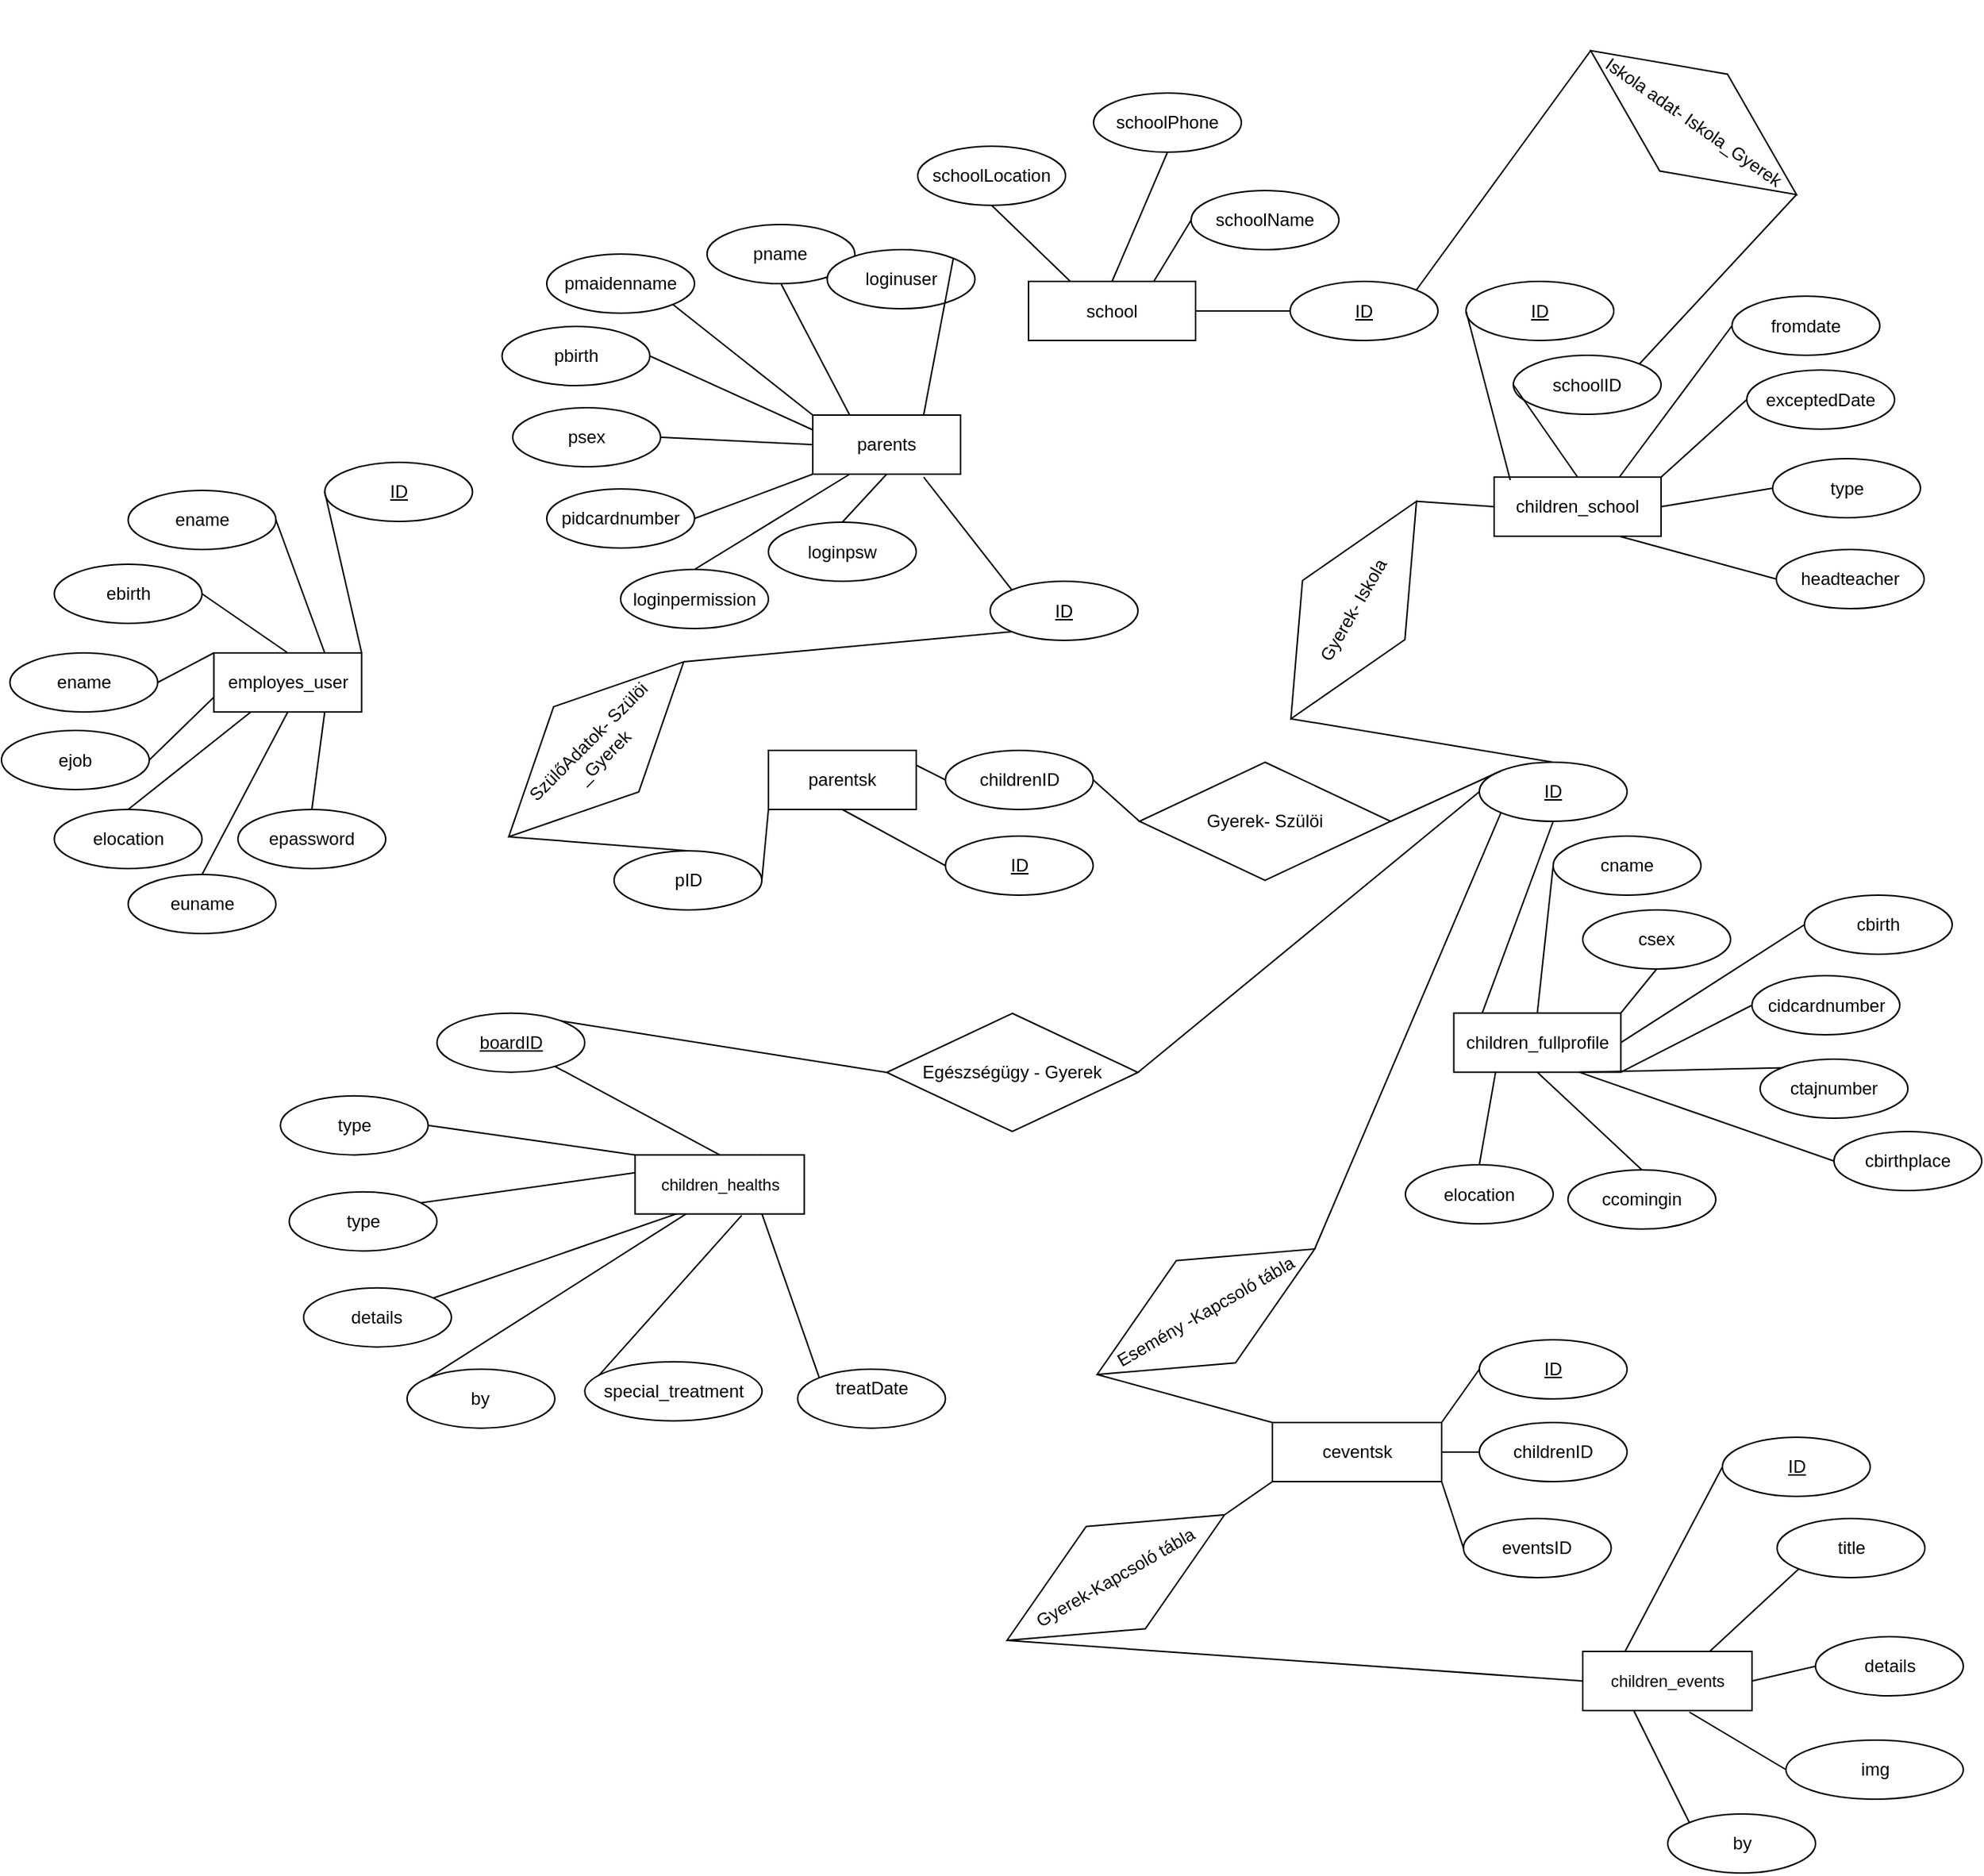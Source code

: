 <mxfile version="12.7.4" type="device"><diagram id="X7bPPWZ381YRLDHJrS13" name="Page-1"><mxGraphModel dx="2432" dy="2399" grid="1" gridSize="10" guides="1" tooltips="1" connect="1" arrows="1" fold="1" page="1" pageScale="1" pageWidth="827" pageHeight="1169" math="0" shadow="0"><root><mxCell id="0"/><mxCell id="1" parent="0"/><mxCell id="rig5tWXqjqZmkKjuv77b-2" value="employes_user" style="whiteSpace=wrap;html=1;align=center;" parent="1" vertex="1"><mxGeometry x="393.72" y="169" width="100" height="40" as="geometry"/></mxCell><mxCell id="rig5tWXqjqZmkKjuv77b-3" value="ID" style="ellipse;whiteSpace=wrap;html=1;align=center;fontStyle=4;" parent="1" vertex="1"><mxGeometry x="468.72" y="40" width="100" height="40" as="geometry"/></mxCell><mxCell id="rig5tWXqjqZmkKjuv77b-7" value="" style="endArrow=none;html=1;rounded=0;exitX=0;exitY=0.5;exitDx=0;exitDy=0;entryX=1;entryY=0;entryDx=0;entryDy=0;" parent="1" source="rig5tWXqjqZmkKjuv77b-3" target="rig5tWXqjqZmkKjuv77b-2" edge="1"><mxGeometry relative="1" as="geometry"><mxPoint x="405.72" y="299" as="sourcePoint"/><mxPoint x="518.72" y="170" as="targetPoint"/></mxGeometry></mxCell><mxCell id="rig5tWXqjqZmkKjuv77b-9" value="" style="endArrow=none;html=1;rounded=0;entryX=0;entryY=0;entryDx=0;entryDy=0;exitX=1;exitY=0.5;exitDx=0;exitDy=0;" parent="1" source="rig5tWXqjqZmkKjuv77b-10" target="rig5tWXqjqZmkKjuv77b-2" edge="1"><mxGeometry relative="1" as="geometry"><mxPoint x="355.72" y="209" as="sourcePoint"/><mxPoint x="425.72" y="339" as="targetPoint"/></mxGeometry></mxCell><mxCell id="rig5tWXqjqZmkKjuv77b-10" value="&lt;div&gt;ename&lt;/div&gt;" style="ellipse;whiteSpace=wrap;html=1;align=center;" parent="1" vertex="1"><mxGeometry x="255.72" y="169" width="100" height="40" as="geometry"/></mxCell><mxCell id="rig5tWXqjqZmkKjuv77b-11" value="ebirth" style="ellipse;whiteSpace=wrap;html=1;align=center;" parent="1" vertex="1"><mxGeometry x="285.72" y="109" width="100" height="40" as="geometry"/></mxCell><mxCell id="rig5tWXqjqZmkKjuv77b-12" value="" style="endArrow=none;html=1;rounded=0;exitX=1;exitY=0.5;exitDx=0;exitDy=0;entryX=0.5;entryY=0;entryDx=0;entryDy=0;" parent="1" source="rig5tWXqjqZmkKjuv77b-11" target="rig5tWXqjqZmkKjuv77b-2" edge="1"><mxGeometry relative="1" as="geometry"><mxPoint x="255.72" y="289" as="sourcePoint"/><mxPoint x="415.72" y="289" as="targetPoint"/></mxGeometry></mxCell><mxCell id="rig5tWXqjqZmkKjuv77b-14" value="ename" style="ellipse;whiteSpace=wrap;html=1;align=center;" parent="1" vertex="1"><mxGeometry x="335.72" y="59" width="100" height="40" as="geometry"/></mxCell><mxCell id="rig5tWXqjqZmkKjuv77b-15" value="" style="endArrow=none;html=1;rounded=0;entryX=1;entryY=0.5;entryDx=0;entryDy=0;exitX=0.75;exitY=0;exitDx=0;exitDy=0;" parent="1" source="rig5tWXqjqZmkKjuv77b-2" target="rig5tWXqjqZmkKjuv77b-14" edge="1"><mxGeometry relative="1" as="geometry"><mxPoint x="255.72" y="289" as="sourcePoint"/><mxPoint x="415.72" y="289" as="targetPoint"/></mxGeometry></mxCell><mxCell id="rig5tWXqjqZmkKjuv77b-19" value="ejob" style="ellipse;whiteSpace=wrap;html=1;align=center;" parent="1" vertex="1"><mxGeometry x="250" y="221.5" width="100" height="40" as="geometry"/></mxCell><mxCell id="rig5tWXqjqZmkKjuv77b-20" value="" style="endArrow=none;html=1;rounded=0;entryX=0;entryY=0.75;entryDx=0;entryDy=0;exitX=1;exitY=0.5;exitDx=0;exitDy=0;" parent="1" source="rig5tWXqjqZmkKjuv77b-19" target="rig5tWXqjqZmkKjuv77b-2" edge="1"><mxGeometry relative="1" as="geometry"><mxPoint x="255.72" y="349" as="sourcePoint"/><mxPoint x="415.72" y="349" as="targetPoint"/></mxGeometry></mxCell><mxCell id="juuFsl2ezh0TfPQ7w8Ja-21" value="&lt;div&gt;children_fullprofile&lt;/div&gt;" style="whiteSpace=wrap;html=1;align=center;" parent="1" vertex="1"><mxGeometry x="1232.75" y="412.83" width="113" height="40" as="geometry"/></mxCell><mxCell id="juuFsl2ezh0TfPQ7w8Ja-22" value="ID" style="ellipse;whiteSpace=wrap;html=1;align=center;fontStyle=4;" parent="1" vertex="1"><mxGeometry x="1250" y="243.0" width="100" height="40" as="geometry"/></mxCell><mxCell id="juuFsl2ezh0TfPQ7w8Ja-23" value="" style="endArrow=none;html=1;rounded=0;entryX=0.5;entryY=1;entryDx=0;entryDy=0;exitX=0.17;exitY=0;exitDx=0;exitDy=0;exitPerimeter=0;" parent="1" source="juuFsl2ezh0TfPQ7w8Ja-21" target="juuFsl2ezh0TfPQ7w8Ja-22" edge="1"><mxGeometry relative="1" as="geometry"><mxPoint x="828.75" y="592.83" as="sourcePoint"/><mxPoint x="988.75" y="592.83" as="targetPoint"/></mxGeometry></mxCell><mxCell id="juuFsl2ezh0TfPQ7w8Ja-24" value="cname" style="ellipse;whiteSpace=wrap;html=1;align=center;" parent="1" vertex="1"><mxGeometry x="1300" y="293.0" width="100" height="40" as="geometry"/></mxCell><mxCell id="juuFsl2ezh0TfPQ7w8Ja-25" value="" style="endArrow=none;html=1;rounded=0;entryX=0;entryY=0.5;entryDx=0;entryDy=0;exitX=0.5;exitY=0;exitDx=0;exitDy=0;" parent="1" source="juuFsl2ezh0TfPQ7w8Ja-21" target="juuFsl2ezh0TfPQ7w8Ja-24" edge="1"><mxGeometry relative="1" as="geometry"><mxPoint x="828.75" y="592.83" as="sourcePoint"/><mxPoint x="988.75" y="592.83" as="targetPoint"/></mxGeometry></mxCell><mxCell id="juuFsl2ezh0TfPQ7w8Ja-26" value="csex" style="ellipse;whiteSpace=wrap;html=1;align=center;" parent="1" vertex="1"><mxGeometry x="1320" y="343" width="100" height="40" as="geometry"/></mxCell><mxCell id="juuFsl2ezh0TfPQ7w8Ja-27" value="" style="endArrow=none;html=1;rounded=0;entryX=0.5;entryY=1;entryDx=0;entryDy=0;exitX=1;exitY=0;exitDx=0;exitDy=0;" parent="1" source="juuFsl2ezh0TfPQ7w8Ja-21" target="juuFsl2ezh0TfPQ7w8Ja-26" edge="1"><mxGeometry relative="1" as="geometry"><mxPoint x="1357.25" y="452.83" as="sourcePoint"/><mxPoint x="1010.25" y="642.83" as="targetPoint"/></mxGeometry></mxCell><mxCell id="juuFsl2ezh0TfPQ7w8Ja-28" value="cidcardnumber" style="ellipse;whiteSpace=wrap;html=1;align=center;" parent="1" vertex="1"><mxGeometry x="1434.5" y="387.5" width="100" height="40" as="geometry"/></mxCell><mxCell id="juuFsl2ezh0TfPQ7w8Ja-29" value="" style="endArrow=none;html=1;rounded=0;entryX=0;entryY=0.5;entryDx=0;entryDy=0;exitX=1;exitY=1;exitDx=0;exitDy=0;" parent="1" source="juuFsl2ezh0TfPQ7w8Ja-21" target="juuFsl2ezh0TfPQ7w8Ja-28" edge="1"><mxGeometry relative="1" as="geometry"><mxPoint x="1286.5" y="552.83" as="sourcePoint"/><mxPoint x="939.5" y="742.83" as="targetPoint"/><Array as="points"/></mxGeometry></mxCell><mxCell id="juuFsl2ezh0TfPQ7w8Ja-31" value="cbirth" style="ellipse;whiteSpace=wrap;html=1;align=center;" parent="1" vertex="1"><mxGeometry x="1470" y="333" width="100" height="40" as="geometry"/></mxCell><mxCell id="juuFsl2ezh0TfPQ7w8Ja-32" value="" style="endArrow=none;html=1;rounded=0;entryX=0;entryY=0.5;entryDx=0;entryDy=0;exitX=1;exitY=0.5;exitDx=0;exitDy=0;" parent="1" source="juuFsl2ezh0TfPQ7w8Ja-21" target="juuFsl2ezh0TfPQ7w8Ja-31" edge="1"><mxGeometry relative="1" as="geometry"><mxPoint x="1263.5" y="542.83" as="sourcePoint"/><mxPoint x="1431.5" y="536.16" as="targetPoint"/></mxGeometry></mxCell><mxCell id="juuFsl2ezh0TfPQ7w8Ja-33" value="&lt;div&gt;ccomingin&lt;/div&gt;" style="ellipse;whiteSpace=wrap;html=1;align=center;" parent="1" vertex="1"><mxGeometry x="1310" y="519" width="100" height="40" as="geometry"/></mxCell><mxCell id="juuFsl2ezh0TfPQ7w8Ja-34" value="" style="endArrow=none;html=1;rounded=0;entryX=0.5;entryY=0;entryDx=0;entryDy=0;exitX=0.5;exitY=1;exitDx=0;exitDy=0;" parent="1" source="juuFsl2ezh0TfPQ7w8Ja-21" target="juuFsl2ezh0TfPQ7w8Ja-33" edge="1"><mxGeometry relative="1" as="geometry"><mxPoint x="1221" y="612.83" as="sourcePoint"/><mxPoint x="881" y="892.83" as="targetPoint"/></mxGeometry></mxCell><mxCell id="juuFsl2ezh0TfPQ7w8Ja-42" value="" style="endArrow=none;html=1;rounded=0;entryX=0;entryY=0.5;entryDx=0;entryDy=0;exitX=0.75;exitY=0;exitDx=0;exitDy=0;" parent="1" source="juuFsl2ezh0TfPQ7w8Ja-46" target="juuFsl2ezh0TfPQ7w8Ja-43" edge="1"><mxGeometry relative="1" as="geometry"><mxPoint x="1225.72" y="363.83" as="sourcePoint"/><mxPoint x="1187.72" y="623.83" as="targetPoint"/></mxGeometry></mxCell><mxCell id="juuFsl2ezh0TfPQ7w8Ja-43" value="type" style="ellipse;whiteSpace=wrap;html=1;align=center;" parent="1" vertex="1"><mxGeometry x="444.69" y="533.83" width="100" height="40" as="geometry"/></mxCell><mxCell id="juuFsl2ezh0TfPQ7w8Ja-44" value="details" style="ellipse;whiteSpace=wrap;html=1;align=center;" parent="1" vertex="1"><mxGeometry x="454.44" y="598.83" width="100" height="40" as="geometry"/></mxCell><mxCell id="juuFsl2ezh0TfPQ7w8Ja-45" value="" style="endArrow=none;html=1;rounded=0;exitX=1;exitY=0.25;exitDx=0;exitDy=0;" parent="1" source="juuFsl2ezh0TfPQ7w8Ja-46" target="juuFsl2ezh0TfPQ7w8Ja-44" edge="1"><mxGeometry relative="1" as="geometry"><mxPoint x="1127.72" y="553.83" as="sourcePoint"/><mxPoint x="1187.72" y="623.83" as="targetPoint"/></mxGeometry></mxCell><mxCell id="juuFsl2ezh0TfPQ7w8Ja-46" value="&lt;div style=&quot;font-size: 11px&quot;&gt;&lt;font style=&quot;font-size: 11px&quot;&gt;children_health&lt;/font&gt;s&lt;/div&gt;" style="whiteSpace=wrap;html=1;align=center;" parent="1" vertex="1"><mxGeometry x="678.72" y="508.83" width="114.5" height="40" as="geometry"/></mxCell><mxCell id="juuFsl2ezh0TfPQ7w8Ja-50" value="" style="endArrow=none;html=1;rounded=0;exitX=0.5;exitY=0;exitDx=0;exitDy=0;entryX=0;entryY=0.5;entryDx=0;entryDy=0;" parent="1" source="juuFsl2ezh0TfPQ7w8Ja-49" target="pJ3tPGMeFUCVFApKlP6j-6" edge="1"><mxGeometry relative="1" as="geometry"><mxPoint x="712" y="800" as="sourcePoint"/><mxPoint x="370" y="430" as="targetPoint"/></mxGeometry></mxCell><mxCell id="juuFsl2ezh0TfPQ7w8Ja-51" value="" style="endArrow=none;html=1;rounded=0;entryX=0;entryY=0.5;entryDx=0;entryDy=0;exitX=0.63;exitY=1.025;exitDx=0;exitDy=0;exitPerimeter=0;" parent="1" source="juuFsl2ezh0TfPQ7w8Ja-46" target="juuFsl2ezh0TfPQ7w8Ja-52" edge="1"><mxGeometry relative="1" as="geometry"><mxPoint x="811.22" y="358.83" as="sourcePoint"/><mxPoint x="773.22" y="618.83" as="targetPoint"/></mxGeometry></mxCell><mxCell id="juuFsl2ezh0TfPQ7w8Ja-52" value="special_treatment" style="ellipse;whiteSpace=wrap;html=1;align=center;" parent="1" vertex="1"><mxGeometry x="644.69" y="648.83" width="120" height="40" as="geometry"/></mxCell><mxCell id="juuFsl2ezh0TfPQ7w8Ja-53" value="by" style="ellipse;whiteSpace=wrap;html=1;align=center;" parent="1" vertex="1"><mxGeometry x="524.44" y="653.83" width="100" height="40" as="geometry"/></mxCell><mxCell id="juuFsl2ezh0TfPQ7w8Ja-54" value="" style="endArrow=none;html=1;rounded=0;entryX=0;entryY=0;entryDx=0;entryDy=0;" parent="1" target="juuFsl2ezh0TfPQ7w8Ja-53" edge="1"><mxGeometry relative="1" as="geometry"><mxPoint x="713.22" y="548.83" as="sourcePoint"/><mxPoint x="773.22" y="618.83" as="targetPoint"/></mxGeometry></mxCell><mxCell id="juuFsl2ezh0TfPQ7w8Ja-64" value="&lt;div style=&quot;font-size: 11px&quot;&gt;&lt;font style=&quot;font-size: 11px&quot;&gt;children_events&lt;/font&gt;&lt;/div&gt;" style="whiteSpace=wrap;html=1;align=center;" parent="1" vertex="1"><mxGeometry x="1320" y="845" width="114.5" height="40" as="geometry"/></mxCell><mxCell id="juuFsl2ezh0TfPQ7w8Ja-65" value="details" style="ellipse;whiteSpace=wrap;html=1;align=center;" parent="1" vertex="1"><mxGeometry x="1477.5" y="835" width="100" height="40" as="geometry"/></mxCell><mxCell id="juuFsl2ezh0TfPQ7w8Ja-66" value="" style="endArrow=none;html=1;rounded=0;entryX=0;entryY=0.5;entryDx=0;entryDy=0;exitX=1;exitY=0.5;exitDx=0;exitDy=0;" parent="1" source="juuFsl2ezh0TfPQ7w8Ja-64" target="juuFsl2ezh0TfPQ7w8Ja-65" edge="1"><mxGeometry relative="1" as="geometry"><mxPoint x="1517.5" y="885" as="sourcePoint"/><mxPoint x="1127.5" y="1165" as="targetPoint"/></mxGeometry></mxCell><mxCell id="juuFsl2ezh0TfPQ7w8Ja-67" value="ID" style="ellipse;whiteSpace=wrap;html=1;align=center;fontStyle=4;" parent="1" vertex="1"><mxGeometry x="1414.5" y="700" width="100" height="40" as="geometry"/></mxCell><mxCell id="juuFsl2ezh0TfPQ7w8Ja-68" value="" style="endArrow=none;html=1;rounded=0;entryX=0;entryY=0.5;entryDx=0;entryDy=0;exitX=0.25;exitY=0;exitDx=0;exitDy=0;" parent="1" source="juuFsl2ezh0TfPQ7w8Ja-64" target="juuFsl2ezh0TfPQ7w8Ja-67" edge="1"><mxGeometry relative="1" as="geometry"><mxPoint x="1522" y="955" as="sourcePoint"/><mxPoint x="1258" y="1145" as="targetPoint"/></mxGeometry></mxCell><mxCell id="juuFsl2ezh0TfPQ7w8Ja-69" value="" style="endArrow=none;html=1;rounded=0;entryX=0;entryY=0.5;entryDx=0;entryDy=0;exitX=0.63;exitY=1.025;exitDx=0;exitDy=0;exitPerimeter=0;" parent="1" source="juuFsl2ezh0TfPQ7w8Ja-64" target="juuFsl2ezh0TfPQ7w8Ja-70" edge="1"><mxGeometry relative="1" as="geometry"><mxPoint x="1452.5" y="695" as="sourcePoint"/><mxPoint x="1414.5" y="955" as="targetPoint"/></mxGeometry></mxCell><mxCell id="juuFsl2ezh0TfPQ7w8Ja-70" value="img" style="ellipse;whiteSpace=wrap;html=1;align=center;" parent="1" vertex="1"><mxGeometry x="1457.5" y="905" width="120" height="40" as="geometry"/></mxCell><mxCell id="juuFsl2ezh0TfPQ7w8Ja-71" value="by" style="ellipse;whiteSpace=wrap;html=1;align=center;" parent="1" vertex="1"><mxGeometry x="1377.5" y="955" width="100" height="40" as="geometry"/></mxCell><mxCell id="juuFsl2ezh0TfPQ7w8Ja-72" value="" style="endArrow=none;html=1;rounded=0;entryX=0;entryY=0;entryDx=0;entryDy=0;" parent="1" target="juuFsl2ezh0TfPQ7w8Ja-71" edge="1"><mxGeometry relative="1" as="geometry"><mxPoint x="1354.5" y="885" as="sourcePoint"/><mxPoint x="1414.5" y="955" as="targetPoint"/></mxGeometry></mxCell><mxCell id="juuFsl2ezh0TfPQ7w8Ja-73" value="title" style="ellipse;whiteSpace=wrap;html=1;align=center;" parent="1" vertex="1"><mxGeometry x="1451.5" y="755" width="100" height="40" as="geometry"/></mxCell><mxCell id="juuFsl2ezh0TfPQ7w8Ja-74" value="" style="endArrow=none;html=1;rounded=0;entryX=0;entryY=1;entryDx=0;entryDy=0;exitX=0.75;exitY=0;exitDx=0;exitDy=0;" parent="1" source="juuFsl2ezh0TfPQ7w8Ja-64" target="juuFsl2ezh0TfPQ7w8Ja-73" edge="1"><mxGeometry relative="1" as="geometry"><mxPoint x="1444.5" y="865" as="sourcePoint"/><mxPoint x="1504.5" y="855" as="targetPoint"/></mxGeometry></mxCell><mxCell id="VY0c1p_3kEKyi2sY-HxI-12" value="parents" style="whiteSpace=wrap;html=1;align=center;" parent="1" vertex="1"><mxGeometry x="798.97" y="8.0" width="100" height="40" as="geometry"/></mxCell><mxCell id="VY0c1p_3kEKyi2sY-HxI-19" value="pname" style="ellipse;whiteSpace=wrap;html=1;align=center;" parent="1" vertex="1"><mxGeometry x="727.44" y="-121.0" width="100" height="40" as="geometry"/></mxCell><mxCell id="VY0c1p_3kEKyi2sY-HxI-20" value="pbirth" style="ellipse;whiteSpace=wrap;html=1;align=center;" parent="1" vertex="1"><mxGeometry x="588.72" y="-52.0" width="100" height="40" as="geometry"/></mxCell><mxCell id="VY0c1p_3kEKyi2sY-HxI-21" value="" style="endArrow=none;html=1;rounded=0;entryX=1;entryY=0.5;entryDx=0;entryDy=0;exitX=0;exitY=0.25;exitDx=0;exitDy=0;" parent="1" source="VY0c1p_3kEKyi2sY-HxI-12" target="VY0c1p_3kEKyi2sY-HxI-20" edge="1"><mxGeometry relative="1" as="geometry"><mxPoint x="1103.43" y="291.33" as="sourcePoint"/><mxPoint x="1193.615" y="192.142" as="targetPoint"/></mxGeometry></mxCell><mxCell id="VY0c1p_3kEKyi2sY-HxI-22" value="" style="endArrow=none;html=1;rounded=0;entryX=0.5;entryY=1;entryDx=0;entryDy=0;exitX=0.25;exitY=0;exitDx=0;exitDy=0;" parent="1" source="VY0c1p_3kEKyi2sY-HxI-12" target="VY0c1p_3kEKyi2sY-HxI-19" edge="1"><mxGeometry relative="1" as="geometry"><mxPoint x="1113.43" y="301.33" as="sourcePoint"/><mxPoint x="1203.615" y="202.142" as="targetPoint"/></mxGeometry></mxCell><mxCell id="VY0c1p_3kEKyi2sY-HxI-24" value="ID" style="ellipse;whiteSpace=wrap;html=1;align=center;fontStyle=4;" parent="1" vertex="1"><mxGeometry x="919" y="120.5" width="100" height="40" as="geometry"/></mxCell><mxCell id="VY0c1p_3kEKyi2sY-HxI-25" value="" style="endArrow=none;html=1;rounded=0;entryX=0;entryY=0;entryDx=0;entryDy=0;" parent="1" target="VY0c1p_3kEKyi2sY-HxI-24" edge="1"><mxGeometry relative="1" as="geometry"><mxPoint x="874" y="50" as="sourcePoint"/><mxPoint x="1028.97" y="8" as="targetPoint"/></mxGeometry></mxCell><mxCell id="VY0c1p_3kEKyi2sY-HxI-26" value="psex" style="ellipse;whiteSpace=wrap;html=1;align=center;" parent="1" vertex="1"><mxGeometry x="595.97" y="3" width="100" height="40" as="geometry"/></mxCell><mxCell id="VY0c1p_3kEKyi2sY-HxI-27" value="" style="endArrow=none;html=1;rounded=0;entryX=1;entryY=0.5;entryDx=0;entryDy=0;exitX=0;exitY=0.5;exitDx=0;exitDy=0;" parent="1" source="VY0c1p_3kEKyi2sY-HxI-12" target="VY0c1p_3kEKyi2sY-HxI-26" edge="1"><mxGeometry relative="1" as="geometry"><mxPoint x="938.97" y="48" as="sourcePoint"/><mxPoint x="1008.97" y="78" as="targetPoint"/></mxGeometry></mxCell><mxCell id="VY0c1p_3kEKyi2sY-HxI-31" value="pmaidenname" style="ellipse;whiteSpace=wrap;html=1;align=center;" parent="1" vertex="1"><mxGeometry x="618.97" y="-101.0" width="100" height="40" as="geometry"/></mxCell><mxCell id="VY0c1p_3kEKyi2sY-HxI-32" value="" style="endArrow=none;html=1;rounded=0;entryX=1;entryY=1;entryDx=0;entryDy=0;exitX=0;exitY=0;exitDx=0;exitDy=0;" parent="1" source="VY0c1p_3kEKyi2sY-HxI-12" target="VY0c1p_3kEKyi2sY-HxI-31" edge="1"><mxGeometry relative="1" as="geometry"><mxPoint x="928.97" y="38" as="sourcePoint"/><mxPoint x="1028.97" y="-12" as="targetPoint"/></mxGeometry></mxCell><mxCell id="VY0c1p_3kEKyi2sY-HxI-33" value="ctajnumber" style="ellipse;whiteSpace=wrap;html=1;align=center;" parent="1" vertex="1"><mxGeometry x="1440" y="444.0" width="100" height="40" as="geometry"/></mxCell><mxCell id="VY0c1p_3kEKyi2sY-HxI-34" value="" style="endArrow=none;html=1;rounded=0;entryX=0;entryY=0;entryDx=0;entryDy=0;exitX=0.75;exitY=1;exitDx=0;exitDy=0;" parent="1" source="juuFsl2ezh0TfPQ7w8Ja-21" target="VY0c1p_3kEKyi2sY-HxI-33" edge="1"><mxGeometry relative="1" as="geometry"><mxPoint x="1217.5" y="489.5" as="sourcePoint"/><mxPoint x="1440.25" y="479.5" as="targetPoint"/></mxGeometry></mxCell><mxCell id="5lSTl0Rk3lSju16GdGLm-16" value="loginpermission" style="ellipse;whiteSpace=wrap;html=1;align=center;" parent="1" vertex="1"><mxGeometry x="668.97" y="112.5" width="100" height="40" as="geometry"/></mxCell><mxCell id="5lSTl0Rk3lSju16GdGLm-17" value="pidcardnumber" style="ellipse;whiteSpace=wrap;html=1;align=center;" parent="1" vertex="1"><mxGeometry x="618.97" y="58" width="100" height="40" as="geometry"/></mxCell><mxCell id="5lSTl0Rk3lSju16GdGLm-18" value="loginuser" style="ellipse;whiteSpace=wrap;html=1;align=center;" parent="1" vertex="1"><mxGeometry x="808.72" y="-104" width="100" height="40" as="geometry"/></mxCell><mxCell id="5lSTl0Rk3lSju16GdGLm-19" value="loginpsw" style="ellipse;whiteSpace=wrap;html=1;align=center;" parent="1" vertex="1"><mxGeometry x="768.97" y="80.5" width="100" height="40" as="geometry"/></mxCell><mxCell id="5lSTl0Rk3lSju16GdGLm-20" value="" style="endArrow=none;html=1;rounded=0;entryX=1;entryY=0.5;entryDx=0;entryDy=0;exitX=0;exitY=1;exitDx=0;exitDy=0;" parent="1" source="VY0c1p_3kEKyi2sY-HxI-12" target="5lSTl0Rk3lSju16GdGLm-17" edge="1"><mxGeometry relative="1" as="geometry"><mxPoint x="908.97" y="58" as="sourcePoint"/><mxPoint x="1048.97" y="118" as="targetPoint"/></mxGeometry></mxCell><mxCell id="5lSTl0Rk3lSju16GdGLm-21" value="" style="endArrow=none;html=1;rounded=0;entryX=0.5;entryY=0;entryDx=0;entryDy=0;exitX=0.25;exitY=1;exitDx=0;exitDy=0;" parent="1" source="VY0c1p_3kEKyi2sY-HxI-12" target="5lSTl0Rk3lSju16GdGLm-16" edge="1"><mxGeometry relative="1" as="geometry"><mxPoint x="918.97" y="68" as="sourcePoint"/><mxPoint x="1058.97" y="128" as="targetPoint"/></mxGeometry></mxCell><mxCell id="5lSTl0Rk3lSju16GdGLm-22" value="" style="endArrow=none;html=1;rounded=0;entryX=1;entryY=0;entryDx=0;entryDy=0;exitX=0.75;exitY=0;exitDx=0;exitDy=0;" parent="1" source="VY0c1p_3kEKyi2sY-HxI-12" target="5lSTl0Rk3lSju16GdGLm-18" edge="1"><mxGeometry relative="1" as="geometry"><mxPoint x="890" as="sourcePoint"/><mxPoint x="1068.97" y="138" as="targetPoint"/></mxGeometry></mxCell><mxCell id="5lSTl0Rk3lSju16GdGLm-23" value="" style="endArrow=none;html=1;rounded=0;entryX=0.5;entryY=0;entryDx=0;entryDy=0;exitX=0.5;exitY=1;exitDx=0;exitDy=0;" parent="1" source="VY0c1p_3kEKyi2sY-HxI-12" target="5lSTl0Rk3lSju16GdGLm-19" edge="1"><mxGeometry relative="1" as="geometry"><mxPoint x="938.97" y="88" as="sourcePoint"/><mxPoint x="1078.97" y="148" as="targetPoint"/></mxGeometry></mxCell><mxCell id="UZepqhmYbxeqU_emJsDd-5" value="&lt;div&gt;Gyerek- Szülöi&lt;/div&gt;" style="shape=rhombus;perimeter=rhombusPerimeter;whiteSpace=wrap;html=1;align=center;" parent="1" vertex="1"><mxGeometry x="1020" y="243" width="170" height="80" as="geometry"/></mxCell><mxCell id="UZepqhmYbxeqU_emJsDd-8" value="" style="endArrow=none;html=1;rounded=0;exitX=0;exitY=1;exitDx=0;exitDy=0;entryX=1;entryY=0.5;entryDx=0;entryDy=0;" parent="1" source="VY0c1p_3kEKyi2sY-HxI-24" target="luupwgVPOPJgz2WvsRW2-38" edge="1"><mxGeometry relative="1" as="geometry"><mxPoint x="880.25" y="179.5" as="sourcePoint"/><mxPoint x="890" y="180" as="targetPoint"/></mxGeometry></mxCell><mxCell id="UZepqhmYbxeqU_emJsDd-9" value="" style="endArrow=none;html=1;rounded=0;exitX=1;exitY=0.5;exitDx=0;exitDy=0;entryX=0;entryY=0;entryDx=0;entryDy=0;" parent="1" source="UZepqhmYbxeqU_emJsDd-5" target="juuFsl2ezh0TfPQ7w8Ja-22" edge="1"><mxGeometry relative="1" as="geometry"><mxPoint x="1200" y="298.83" as="sourcePoint"/><mxPoint x="1140" y="476.5" as="targetPoint"/></mxGeometry></mxCell><mxCell id="UZepqhmYbxeqU_emJsDd-10" value="&lt;div&gt;ceventsk&lt;/div&gt;" style="whiteSpace=wrap;html=1;align=center;" parent="1" vertex="1"><mxGeometry x="1110" y="690" width="114.5" height="40" as="geometry"/></mxCell><mxCell id="UZepqhmYbxeqU_emJsDd-11" value="ID" style="ellipse;whiteSpace=wrap;html=1;align=center;fontStyle=4;" parent="1" vertex="1"><mxGeometry x="1250" y="634" width="100" height="40" as="geometry"/></mxCell><mxCell id="UZepqhmYbxeqU_emJsDd-13" value="" style="endArrow=none;html=1;rounded=0;entryX=0;entryY=0.5;entryDx=0;entryDy=0;exitX=1;exitY=0;exitDx=0;exitDy=0;" parent="1" source="UZepqhmYbxeqU_emJsDd-10" target="UZepqhmYbxeqU_emJsDd-11" edge="1"><mxGeometry relative="1" as="geometry"><mxPoint x="1069.5" y="665" as="sourcePoint"/><mxPoint x="1139.75" y="565" as="targetPoint"/></mxGeometry></mxCell><mxCell id="UZepqhmYbxeqU_emJsDd-14" value="childrenID" style="ellipse;whiteSpace=wrap;html=1;align=center;" parent="1" vertex="1"><mxGeometry x="1250" y="690" width="100" height="40" as="geometry"/></mxCell><mxCell id="UZepqhmYbxeqU_emJsDd-15" value="eventsID" style="ellipse;whiteSpace=wrap;html=1;align=center;" parent="1" vertex="1"><mxGeometry x="1239.25" y="755" width="100" height="40" as="geometry"/></mxCell><mxCell id="UZepqhmYbxeqU_emJsDd-16" value="" style="endArrow=none;html=1;rounded=0;entryX=0;entryY=0.5;entryDx=0;entryDy=0;exitX=1;exitY=0.5;exitDx=0;exitDy=0;" parent="1" source="UZepqhmYbxeqU_emJsDd-10" target="UZepqhmYbxeqU_emJsDd-14" edge="1"><mxGeometry relative="1" as="geometry"><mxPoint x="1149.75" y="685" as="sourcePoint"/><mxPoint x="1195" y="610" as="targetPoint"/></mxGeometry></mxCell><mxCell id="UZepqhmYbxeqU_emJsDd-17" value="" style="endArrow=none;html=1;rounded=0;entryX=0;entryY=0.5;entryDx=0;entryDy=0;exitX=1;exitY=1;exitDx=0;exitDy=0;" parent="1" source="UZepqhmYbxeqU_emJsDd-10" target="UZepqhmYbxeqU_emJsDd-15" edge="1"><mxGeometry relative="1" as="geometry"><mxPoint x="1159.75" y="695" as="sourcePoint"/><mxPoint x="1205" y="620" as="targetPoint"/></mxGeometry></mxCell><mxCell id="UZepqhmYbxeqU_emJsDd-25" value="Esemény -Kapcsoló tábla" style="shape=rhombus;perimeter=rhombusPerimeter;whiteSpace=wrap;html=1;align=center;rotation=-30;" parent="1" vertex="1"><mxGeometry x="980" y="575" width="170" height="80" as="geometry"/></mxCell><mxCell id="UZepqhmYbxeqU_emJsDd-26" value="" style="endArrow=none;html=1;rounded=0;exitX=0;exitY=0;exitDx=0;exitDy=0;entryX=0;entryY=0.5;entryDx=0;entryDy=0;" parent="1" source="UZepqhmYbxeqU_emJsDd-10" target="UZepqhmYbxeqU_emJsDd-25" edge="1"><mxGeometry relative="1" as="geometry"><mxPoint x="850.25" y="208.5" as="sourcePoint"/><mxPoint x="980" y="337.33" as="targetPoint"/></mxGeometry></mxCell><mxCell id="pJ3tPGMeFUCVFApKlP6j-1" value="" style="endArrow=none;html=1;rounded=0;exitX=0;exitY=1;exitDx=0;exitDy=0;entryX=1;entryY=0.5;entryDx=0;entryDy=0;" parent="1" source="juuFsl2ezh0TfPQ7w8Ja-22" target="UZepqhmYbxeqU_emJsDd-25" edge="1"><mxGeometry relative="1" as="geometry"><mxPoint x="1105" y="635" as="sourcePoint"/><mxPoint x="981.388" y="552.5" as="targetPoint"/></mxGeometry></mxCell><mxCell id="pJ3tPGMeFUCVFApKlP6j-2" value="Gyerek-Kapcsoló tábla" style="shape=rhombus;perimeter=rhombusPerimeter;whiteSpace=wrap;html=1;align=center;rotation=-30;" parent="1" vertex="1"><mxGeometry x="919" y="755" width="170" height="80" as="geometry"/></mxCell><mxCell id="pJ3tPGMeFUCVFApKlP6j-3" value="" style="endArrow=none;html=1;rounded=0;exitX=0;exitY=1;exitDx=0;exitDy=0;entryX=1;entryY=0.5;entryDx=0;entryDy=0;" parent="1" source="UZepqhmYbxeqU_emJsDd-10" target="pJ3tPGMeFUCVFApKlP6j-2" edge="1"><mxGeometry relative="1" as="geometry"><mxPoint x="1105" y="635" as="sourcePoint"/><mxPoint x="981.388" y="552.5" as="targetPoint"/></mxGeometry></mxCell><mxCell id="pJ3tPGMeFUCVFApKlP6j-4" value="" style="endArrow=none;html=1;rounded=0;entryX=0;entryY=0.5;entryDx=0;entryDy=0;exitX=0;exitY=0.5;exitDx=0;exitDy=0;" parent="1" source="juuFsl2ezh0TfPQ7w8Ja-64" target="pJ3tPGMeFUCVFApKlP6j-2" edge="1"><mxGeometry relative="1" as="geometry"><mxPoint x="1150" y="1000" as="sourcePoint"/><mxPoint x="991.388" y="562.5" as="targetPoint"/></mxGeometry></mxCell><mxCell id="pJ3tPGMeFUCVFApKlP6j-5" value="" style="endArrow=none;html=1;rounded=0;exitX=0;exitY=0.5;exitDx=0;exitDy=0;entryX=1;entryY=0.5;entryDx=0;entryDy=0;" parent="1" source="juuFsl2ezh0TfPQ7w8Ja-22" target="pJ3tPGMeFUCVFApKlP6j-6" edge="1"><mxGeometry relative="1" as="geometry"><mxPoint x="1240" y="310" as="sourcePoint"/><mxPoint x="790" y="510" as="targetPoint"/></mxGeometry></mxCell><mxCell id="pJ3tPGMeFUCVFApKlP6j-6" value="Egészségügy - Gyerek" style="shape=rhombus;perimeter=rhombusPerimeter;whiteSpace=wrap;html=1;align=center;rotation=0;" parent="1" vertex="1"><mxGeometry x="849" y="413" width="170" height="80" as="geometry"/></mxCell><mxCell id="uqK_T2go3OIVHjE7eF3Z-1" value="elocation" style="ellipse;whiteSpace=wrap;html=1;align=center;" parent="1" vertex="1"><mxGeometry x="285.72" y="275" width="100" height="40" as="geometry"/></mxCell><mxCell id="uqK_T2go3OIVHjE7eF3Z-2" value="" style="endArrow=none;html=1;rounded=0;entryX=0.25;entryY=1;entryDx=0;entryDy=0;exitX=0.5;exitY=0;exitDx=0;exitDy=0;" parent="1" source="uqK_T2go3OIVHjE7eF3Z-1" target="rig5tWXqjqZmkKjuv77b-2" edge="1"><mxGeometry relative="1" as="geometry"><mxPoint x="410" y="264" as="sourcePoint"/><mxPoint x="453.72" y="219" as="targetPoint"/></mxGeometry></mxCell><mxCell id="uqK_T2go3OIVHjE7eF3Z-3" value="euname" style="ellipse;whiteSpace=wrap;html=1;align=center;" parent="1" vertex="1"><mxGeometry x="335.72" y="319" width="100" height="40" as="geometry"/></mxCell><mxCell id="uqK_T2go3OIVHjE7eF3Z-4" value="" style="endArrow=none;html=1;rounded=0;entryX=0.5;entryY=1;entryDx=0;entryDy=0;exitX=0.5;exitY=0;exitDx=0;exitDy=0;" parent="1" source="uqK_T2go3OIVHjE7eF3Z-3" target="rig5tWXqjqZmkKjuv77b-2" edge="1"><mxGeometry relative="1" as="geometry"><mxPoint x="345.72" y="285" as="sourcePoint"/><mxPoint x="428.72" y="219" as="targetPoint"/></mxGeometry></mxCell><mxCell id="uqK_T2go3OIVHjE7eF3Z-5" value="epassword" style="ellipse;whiteSpace=wrap;html=1;align=center;" parent="1" vertex="1"><mxGeometry x="410" y="275" width="100" height="40" as="geometry"/></mxCell><mxCell id="uqK_T2go3OIVHjE7eF3Z-6" value="" style="endArrow=none;html=1;rounded=0;entryX=0.75;entryY=1;entryDx=0;entryDy=0;exitX=0.5;exitY=0;exitDx=0;exitDy=0;" parent="1" source="uqK_T2go3OIVHjE7eF3Z-5" target="rig5tWXqjqZmkKjuv77b-2" edge="1"><mxGeometry relative="1" as="geometry"><mxPoint x="395.72" y="329" as="sourcePoint"/><mxPoint x="453.72" y="219" as="targetPoint"/></mxGeometry></mxCell><mxCell id="uqK_T2go3OIVHjE7eF3Z-8" value="cbirthplace" style="ellipse;whiteSpace=wrap;html=1;align=center;" parent="1" vertex="1"><mxGeometry x="1490" y="493" width="100" height="40" as="geometry"/></mxCell><mxCell id="uqK_T2go3OIVHjE7eF3Z-9" value="" style="endArrow=none;html=1;rounded=0;entryX=0;entryY=0.5;entryDx=0;entryDy=0;exitX=0.75;exitY=1;exitDx=0;exitDy=0;" parent="1" source="juuFsl2ezh0TfPQ7w8Ja-21" target="uqK_T2go3OIVHjE7eF3Z-8" edge="1"><mxGeometry relative="1" as="geometry"><mxPoint x="1336.992" y="463.99" as="sourcePoint"/><mxPoint x="1524.645" y="468.688" as="targetPoint"/></mxGeometry></mxCell><mxCell id="uqK_T2go3OIVHjE7eF3Z-10" style="edgeStyle=orthogonalEdgeStyle;rounded=0;orthogonalLoop=1;jettySize=auto;html=1;exitX=0.5;exitY=1;exitDx=0;exitDy=0;" parent="1" edge="1"><mxGeometry relative="1" as="geometry"><mxPoint x="1450" y="573" as="sourcePoint"/><mxPoint x="1450" y="573" as="targetPoint"/></mxGeometry></mxCell><mxCell id="uqK_T2go3OIVHjE7eF3Z-11" value="elocation" style="ellipse;whiteSpace=wrap;html=1;align=center;" parent="1" vertex="1"><mxGeometry x="1200" y="515.5" width="100" height="40" as="geometry"/></mxCell><mxCell id="uqK_T2go3OIVHjE7eF3Z-12" value="" style="endArrow=none;html=1;rounded=0;entryX=0.5;entryY=0;entryDx=0;entryDy=0;exitX=0.25;exitY=1;exitDx=0;exitDy=0;" parent="1" source="juuFsl2ezh0TfPQ7w8Ja-21" target="uqK_T2go3OIVHjE7eF3Z-11" edge="1"><mxGeometry relative="1" as="geometry"><mxPoint x="1271" y="462.83" as="sourcePoint"/><mxPoint x="1337.5" y="565.5" as="targetPoint"/></mxGeometry></mxCell><mxCell id="caFGjPVB3AqB_7iwUvpX-1" value="&lt;div&gt;children_school&lt;/div&gt;" style="whiteSpace=wrap;html=1;align=center;" parent="1" vertex="1"><mxGeometry x="1260" y="50.0" width="113" height="40" as="geometry"/></mxCell><mxCell id="caFGjPVB3AqB_7iwUvpX-2" value="ID" style="ellipse;whiteSpace=wrap;html=1;align=center;fontStyle=4;" parent="1" vertex="1"><mxGeometry x="1241" y="-82.5" width="100" height="40" as="geometry"/></mxCell><mxCell id="caFGjPVB3AqB_7iwUvpX-3" value="schoolID" style="ellipse;whiteSpace=wrap;html=1;align=center;" parent="1" vertex="1"><mxGeometry x="1273" y="-32.5" width="100" height="40" as="geometry"/></mxCell><mxCell id="caFGjPVB3AqB_7iwUvpX-4" value="" style="endArrow=none;html=1;rounded=0;entryX=0;entryY=0.5;entryDx=0;entryDy=0;exitX=0.097;exitY=0.05;exitDx=0;exitDy=0;exitPerimeter=0;" parent="1" source="caFGjPVB3AqB_7iwUvpX-1" target="caFGjPVB3AqB_7iwUvpX-2" edge="1"><mxGeometry relative="1" as="geometry"><mxPoint x="1464.96" y="352.83" as="sourcePoint"/><mxPoint x="1477.645" y="217.142" as="targetPoint"/></mxGeometry></mxCell><mxCell id="caFGjPVB3AqB_7iwUvpX-5" value="" style="endArrow=none;html=1;rounded=0;entryX=0;entryY=0.5;entryDx=0;entryDy=0;exitX=0.5;exitY=0;exitDx=0;exitDy=0;" parent="1" source="caFGjPVB3AqB_7iwUvpX-1" target="caFGjPVB3AqB_7iwUvpX-3" edge="1"><mxGeometry relative="1" as="geometry"><mxPoint x="1319.5" y="100" as="sourcePoint"/><mxPoint x="1452.25" y="19" as="targetPoint"/></mxGeometry></mxCell><mxCell id="caFGjPVB3AqB_7iwUvpX-6" value="fromdate" style="ellipse;whiteSpace=wrap;html=1;align=center;" parent="1" vertex="1"><mxGeometry x="1421" y="-72.5" width="100" height="40" as="geometry"/></mxCell><mxCell id="caFGjPVB3AqB_7iwUvpX-7" value="exceptedDate" style="ellipse;whiteSpace=wrap;html=1;align=center;" parent="1" vertex="1"><mxGeometry x="1431" y="-22.5" width="100" height="40" as="geometry"/></mxCell><mxCell id="caFGjPVB3AqB_7iwUvpX-8" value="" style="endArrow=none;html=1;rounded=0;entryX=0;entryY=0.5;entryDx=0;entryDy=0;exitX=0.75;exitY=0;exitDx=0;exitDy=0;" parent="1" source="caFGjPVB3AqB_7iwUvpX-1" target="caFGjPVB3AqB_7iwUvpX-6" edge="1"><mxGeometry relative="1" as="geometry"><mxPoint x="1326.5" y="60" as="sourcePoint"/><mxPoint x="1423" as="targetPoint"/></mxGeometry></mxCell><mxCell id="caFGjPVB3AqB_7iwUvpX-9" value="" style="endArrow=none;html=1;rounded=0;entryX=0;entryY=0.5;entryDx=0;entryDy=0;exitX=1;exitY=0;exitDx=0;exitDy=0;" parent="1" source="caFGjPVB3AqB_7iwUvpX-1" target="caFGjPVB3AqB_7iwUvpX-7" edge="1"><mxGeometry relative="1" as="geometry"><mxPoint x="1336.5" y="70" as="sourcePoint"/><mxPoint x="1433" y="10" as="targetPoint"/></mxGeometry></mxCell><mxCell id="caFGjPVB3AqB_7iwUvpX-10" value="&lt;div&gt;headteacher&lt;/div&gt;" style="ellipse;whiteSpace=wrap;html=1;align=center;" parent="1" vertex="1"><mxGeometry x="1451" y="99.0" width="100" height="40" as="geometry"/></mxCell><mxCell id="caFGjPVB3AqB_7iwUvpX-12" value="" style="endArrow=none;html=1;rounded=0;entryX=0;entryY=0.5;entryDx=0;entryDy=0;exitX=0.75;exitY=1;exitDx=0;exitDy=0;" parent="1" source="caFGjPVB3AqB_7iwUvpX-1" target="caFGjPVB3AqB_7iwUvpX-10" edge="1"><mxGeometry relative="1" as="geometry"><mxPoint x="1383" y="90" as="sourcePoint"/><mxPoint x="1503" y="89" as="targetPoint"/></mxGeometry></mxCell><mxCell id="caFGjPVB3AqB_7iwUvpX-13" value="" style="endArrow=none;html=1;rounded=0;exitX=0;exitY=0.5;exitDx=0;exitDy=0;entryX=0.5;entryY=0;entryDx=0;entryDy=0;" parent="1" source="luupwgVPOPJgz2WvsRW2-5" target="juuFsl2ezh0TfPQ7w8Ja-22" edge="1"><mxGeometry relative="1" as="geometry"><mxPoint x="1160" y="270" as="sourcePoint"/><mxPoint x="1230" y="430" as="targetPoint"/></mxGeometry></mxCell><mxCell id="luupwgVPOPJgz2WvsRW2-2" value="type" style="ellipse;whiteSpace=wrap;html=1;align=center;" parent="1" vertex="1"><mxGeometry x="1448.5" y="37.5" width="100" height="40" as="geometry"/></mxCell><mxCell id="luupwgVPOPJgz2WvsRW2-4" value="" style="endArrow=none;html=1;rounded=0;entryX=0;entryY=0.5;entryDx=0;entryDy=0;exitX=1;exitY=0.5;exitDx=0;exitDy=0;" parent="1" source="caFGjPVB3AqB_7iwUvpX-1" target="luupwgVPOPJgz2WvsRW2-2" edge="1"><mxGeometry relative="1" as="geometry"><mxPoint x="1383" y="60" as="sourcePoint"/><mxPoint x="1441" y="7.5" as="targetPoint"/></mxGeometry></mxCell><mxCell id="luupwgVPOPJgz2WvsRW2-5" value="&lt;div&gt;Gyerek- Iskola&lt;br&gt;&lt;/div&gt;" style="shape=rhombus;perimeter=rhombusPerimeter;whiteSpace=wrap;html=1;align=center;rotation=-60;" parent="1" vertex="1"><mxGeometry x="1080" y="100" width="170" height="80" as="geometry"/></mxCell><mxCell id="luupwgVPOPJgz2WvsRW2-6" value="&lt;div&gt;school&lt;/div&gt;" style="whiteSpace=wrap;html=1;align=center;" parent="1" vertex="1"><mxGeometry x="945" y="-82.5" width="113" height="40" as="geometry"/></mxCell><mxCell id="luupwgVPOPJgz2WvsRW2-7" value="ID" style="ellipse;whiteSpace=wrap;html=1;align=center;fontStyle=4;" parent="1" vertex="1"><mxGeometry x="1122" y="-82.5" width="100" height="40" as="geometry"/></mxCell><mxCell id="luupwgVPOPJgz2WvsRW2-8" value="schoolName" style="ellipse;whiteSpace=wrap;html=1;align=center;" parent="1" vertex="1"><mxGeometry x="1055" y="-144.0" width="100" height="40" as="geometry"/></mxCell><mxCell id="luupwgVPOPJgz2WvsRW2-9" value="schoolLocation" style="ellipse;whiteSpace=wrap;html=1;align=center;" parent="1" vertex="1"><mxGeometry x="870" y="-174.0" width="100" height="40" as="geometry"/></mxCell><mxCell id="luupwgVPOPJgz2WvsRW2-10" value="schoolPhone" style="ellipse;whiteSpace=wrap;html=1;align=center;" parent="1" vertex="1"><mxGeometry x="989" y="-210.0" width="100" height="40" as="geometry"/></mxCell><mxCell id="luupwgVPOPJgz2WvsRW2-15" value="" style="endArrow=none;html=1;rounded=0;entryX=0;entryY=0.5;entryDx=0;entryDy=0;exitX=1;exitY=0.5;exitDx=0;exitDy=0;" parent="1" source="luupwgVPOPJgz2WvsRW2-6" target="luupwgVPOPJgz2WvsRW2-7" edge="1"><mxGeometry relative="1" as="geometry"><mxPoint x="1184.961" y="-119.5" as="sourcePoint"/><mxPoint x="1155.0" y="-234" as="targetPoint"/></mxGeometry></mxCell><mxCell id="luupwgVPOPJgz2WvsRW2-16" value="" style="endArrow=none;html=1;rounded=0;entryX=0.5;entryY=1;entryDx=0;entryDy=0;exitX=0.25;exitY=0;exitDx=0;exitDy=0;" parent="1" source="luupwgVPOPJgz2WvsRW2-6" target="luupwgVPOPJgz2WvsRW2-9" edge="1"><mxGeometry relative="1" as="geometry"><mxPoint x="1194.961" y="-109.5" as="sourcePoint"/><mxPoint x="1165.0" y="-224" as="targetPoint"/></mxGeometry></mxCell><mxCell id="luupwgVPOPJgz2WvsRW2-17" value="" style="endArrow=none;html=1;rounded=0;entryX=0.5;entryY=1;entryDx=0;entryDy=0;exitX=0.5;exitY=0;exitDx=0;exitDy=0;" parent="1" source="luupwgVPOPJgz2WvsRW2-6" target="luupwgVPOPJgz2WvsRW2-10" edge="1"><mxGeometry relative="1" as="geometry"><mxPoint x="1204.961" y="-99.5" as="sourcePoint"/><mxPoint x="1027.75" y="-152.5" as="targetPoint"/></mxGeometry></mxCell><mxCell id="luupwgVPOPJgz2WvsRW2-18" value="" style="endArrow=none;html=1;rounded=0;entryX=0;entryY=0.5;entryDx=0;entryDy=0;exitX=0.75;exitY=0;exitDx=0;exitDy=0;" parent="1" source="luupwgVPOPJgz2WvsRW2-6" target="luupwgVPOPJgz2WvsRW2-8" edge="1"><mxGeometry relative="1" as="geometry"><mxPoint x="1214.961" y="-89.5" as="sourcePoint"/><mxPoint x="1185.0" y="-204" as="targetPoint"/></mxGeometry></mxCell><mxCell id="luupwgVPOPJgz2WvsRW2-19" value="" style="endArrow=none;html=1;rounded=0;entryX=0;entryY=0.5;entryDx=0;entryDy=0;exitX=1;exitY=0.5;exitDx=0;exitDy=0;" parent="1" source="luupwgVPOPJgz2WvsRW2-5" target="caFGjPVB3AqB_7iwUvpX-1" edge="1"><mxGeometry relative="1" as="geometry"><mxPoint x="1210" y="140" as="sourcePoint"/><mxPoint x="1116" y="-191.5" as="targetPoint"/></mxGeometry></mxCell><mxCell id="luupwgVPOPJgz2WvsRW2-20" value="" style="endArrow=none;html=1;rounded=0;exitX=1;exitY=0;exitDx=0;exitDy=0;entryX=0;entryY=0.5;entryDx=0;entryDy=0;" parent="1" source="luupwgVPOPJgz2WvsRW2-7" target="luupwgVPOPJgz2WvsRW2-21" edge="1"><mxGeometry relative="1" as="geometry"><mxPoint x="1226.5" y="160.388" as="sourcePoint"/><mxPoint x="1280" y="-140" as="targetPoint"/></mxGeometry></mxCell><mxCell id="luupwgVPOPJgz2WvsRW2-21" value="&lt;div&gt;Iskola adat- Iskola_Gyerek&lt;br&gt;&lt;/div&gt;" style="shape=rhombus;perimeter=rhombusPerimeter;whiteSpace=wrap;html=1;align=center;rotation=35;" parent="1" vertex="1"><mxGeometry x="1310" y="-230" width="170" height="80" as="geometry"/></mxCell><mxCell id="luupwgVPOPJgz2WvsRW2-22" value="" style="endArrow=none;html=1;rounded=0;exitX=1;exitY=0;exitDx=0;exitDy=0;entryX=1;entryY=0.5;entryDx=0;entryDy=0;" parent="1" source="caFGjPVB3AqB_7iwUvpX-3" target="luupwgVPOPJgz2WvsRW2-21" edge="1"><mxGeometry relative="1" as="geometry"><mxPoint x="1119.0" y="-130" as="sourcePoint"/><mxPoint x="1335.372" y="-228.754" as="targetPoint"/></mxGeometry></mxCell><mxCell id="luupwgVPOPJgz2WvsRW2-27" value="&lt;div&gt;parentsk&lt;/div&gt;" style="whiteSpace=wrap;html=1;align=center;" parent="1" vertex="1"><mxGeometry x="768.97" y="235.0" width="100" height="40" as="geometry"/></mxCell><mxCell id="luupwgVPOPJgz2WvsRW2-28" value="ID" style="ellipse;whiteSpace=wrap;html=1;align=center;fontStyle=4;" parent="1" vertex="1"><mxGeometry x="888.72" y="293" width="100" height="40" as="geometry"/></mxCell><mxCell id="luupwgVPOPJgz2WvsRW2-29" value="pID" style="ellipse;whiteSpace=wrap;html=1;align=center;" parent="1" vertex="1"><mxGeometry x="664.5" y="303" width="100" height="40" as="geometry"/></mxCell><mxCell id="luupwgVPOPJgz2WvsRW2-30" value="childrenID" style="ellipse;whiteSpace=wrap;html=1;align=center;" parent="1" vertex="1"><mxGeometry x="888.72" y="235" width="100" height="40" as="geometry"/></mxCell><mxCell id="luupwgVPOPJgz2WvsRW2-34" value="" style="endArrow=none;html=1;rounded=0;entryX=1;entryY=0.25;entryDx=0;entryDy=0;exitX=0;exitY=0.5;exitDx=0;exitDy=0;" parent="1" source="luupwgVPOPJgz2WvsRW2-30" target="luupwgVPOPJgz2WvsRW2-27" edge="1"><mxGeometry relative="1" as="geometry"><mxPoint x="858.97" y="58" as="sourcePoint"/><mxPoint x="828.97" y="90.5" as="targetPoint"/></mxGeometry></mxCell><mxCell id="luupwgVPOPJgz2WvsRW2-35" value="" style="endArrow=none;html=1;rounded=0;entryX=0;entryY=0.5;entryDx=0;entryDy=0;exitX=0.5;exitY=1;exitDx=0;exitDy=0;" parent="1" source="luupwgVPOPJgz2WvsRW2-27" target="luupwgVPOPJgz2WvsRW2-28" edge="1"><mxGeometry relative="1" as="geometry"><mxPoint x="868.97" y="68" as="sourcePoint"/><mxPoint x="838.97" y="100.5" as="targetPoint"/></mxGeometry></mxCell><mxCell id="luupwgVPOPJgz2WvsRW2-36" value="" style="endArrow=none;html=1;rounded=0;entryX=0;entryY=1;entryDx=0;entryDy=0;exitX=1;exitY=0.5;exitDx=0;exitDy=0;" parent="1" source="luupwgVPOPJgz2WvsRW2-29" target="luupwgVPOPJgz2WvsRW2-27" edge="1"><mxGeometry relative="1" as="geometry"><mxPoint x="878.97" y="78" as="sourcePoint"/><mxPoint x="848.97" y="110.5" as="targetPoint"/></mxGeometry></mxCell><mxCell id="luupwgVPOPJgz2WvsRW2-37" value="" style="endArrow=none;html=1;rounded=0;entryX=1;entryY=0.5;entryDx=0;entryDy=0;exitX=0;exitY=0.5;exitDx=0;exitDy=0;" parent="1" source="UZepqhmYbxeqU_emJsDd-5" target="luupwgVPOPJgz2WvsRW2-30" edge="1"><mxGeometry relative="1" as="geometry"><mxPoint x="888.97" y="88" as="sourcePoint"/><mxPoint x="858.97" y="120.5" as="targetPoint"/></mxGeometry></mxCell><mxCell id="luupwgVPOPJgz2WvsRW2-38" value="&lt;div&gt;SzülőAdatok- Szülöi&lt;/div&gt;_Gyerek" style="shape=rhombus;perimeter=rhombusPerimeter;whiteSpace=wrap;html=1;align=center;rotation=-45;" parent="1" vertex="1"><mxGeometry x="568.72" y="193.5" width="167.44" height="81.5" as="geometry"/></mxCell><mxCell id="luupwgVPOPJgz2WvsRW2-39" value="" style="endArrow=none;html=1;rounded=0;entryX=0.5;entryY=0;entryDx=0;entryDy=0;exitX=0;exitY=0.5;exitDx=0;exitDy=0;" parent="1" source="luupwgVPOPJgz2WvsRW2-38" target="luupwgVPOPJgz2WvsRW2-29" edge="1"><mxGeometry relative="1" as="geometry"><mxPoint x="774.5" y="333" as="sourcePoint"/><mxPoint x="778.97" y="285" as="targetPoint"/></mxGeometry></mxCell><mxCell id="juuFsl2ezh0TfPQ7w8Ja-49" value="boardID" style="ellipse;whiteSpace=wrap;html=1;align=center;fontStyle=4;" parent="1" vertex="1"><mxGeometry x="544.69" y="412.83" width="100" height="40" as="geometry"/></mxCell><mxCell id="luupwgVPOPJgz2WvsRW2-41" value="" style="endArrow=none;html=1;rounded=0;exitX=0.5;exitY=0;exitDx=0;exitDy=0;" parent="1" source="juuFsl2ezh0TfPQ7w8Ja-46" target="juuFsl2ezh0TfPQ7w8Ja-49" edge="1"><mxGeometry relative="1" as="geometry"><mxPoint x="735.97" y="508.83" as="sourcePoint"/><mxPoint x="558.72" y="438.83" as="targetPoint"/></mxGeometry></mxCell><mxCell id="luupwgVPOPJgz2WvsRW2-42" value="&lt;div&gt;treatDate&lt;/div&gt;&lt;div&gt;&lt;br&gt;&lt;/div&gt;" style="ellipse;whiteSpace=wrap;html=1;align=center;" parent="1" vertex="1"><mxGeometry x="788.72" y="653.83" width="100" height="40" as="geometry"/></mxCell><mxCell id="luupwgVPOPJgz2WvsRW2-43" value="" style="endArrow=none;html=1;rounded=0;entryX=0;entryY=0;entryDx=0;entryDy=0;exitX=0.75;exitY=1;exitDx=0;exitDy=0;" parent="1" source="juuFsl2ezh0TfPQ7w8Ja-46" target="luupwgVPOPJgz2WvsRW2-42" edge="1"><mxGeometry relative="1" as="geometry"><mxPoint x="760.855" y="559.83" as="sourcePoint"/><mxPoint x="654.69" y="678.83" as="targetPoint"/></mxGeometry></mxCell><mxCell id="luupwgVPOPJgz2WvsRW2-44" value="type" style="ellipse;whiteSpace=wrap;html=1;align=center;" parent="1" vertex="1"><mxGeometry x="438.72" y="468.83" width="100" height="40" as="geometry"/></mxCell><mxCell id="luupwgVPOPJgz2WvsRW2-45" value="" style="endArrow=none;html=1;rounded=0;entryX=1;entryY=0.5;entryDx=0;entryDy=0;exitX=0;exitY=0;exitDx=0;exitDy=0;" parent="1" source="juuFsl2ezh0TfPQ7w8Ja-46" target="luupwgVPOPJgz2WvsRW2-44" edge="1"><mxGeometry relative="1" as="geometry"><mxPoint x="774.595" y="518.83" as="sourcePoint"/><mxPoint x="454.69" y="563.83" as="targetPoint"/></mxGeometry></mxCell></root></mxGraphModel></diagram></mxfile>